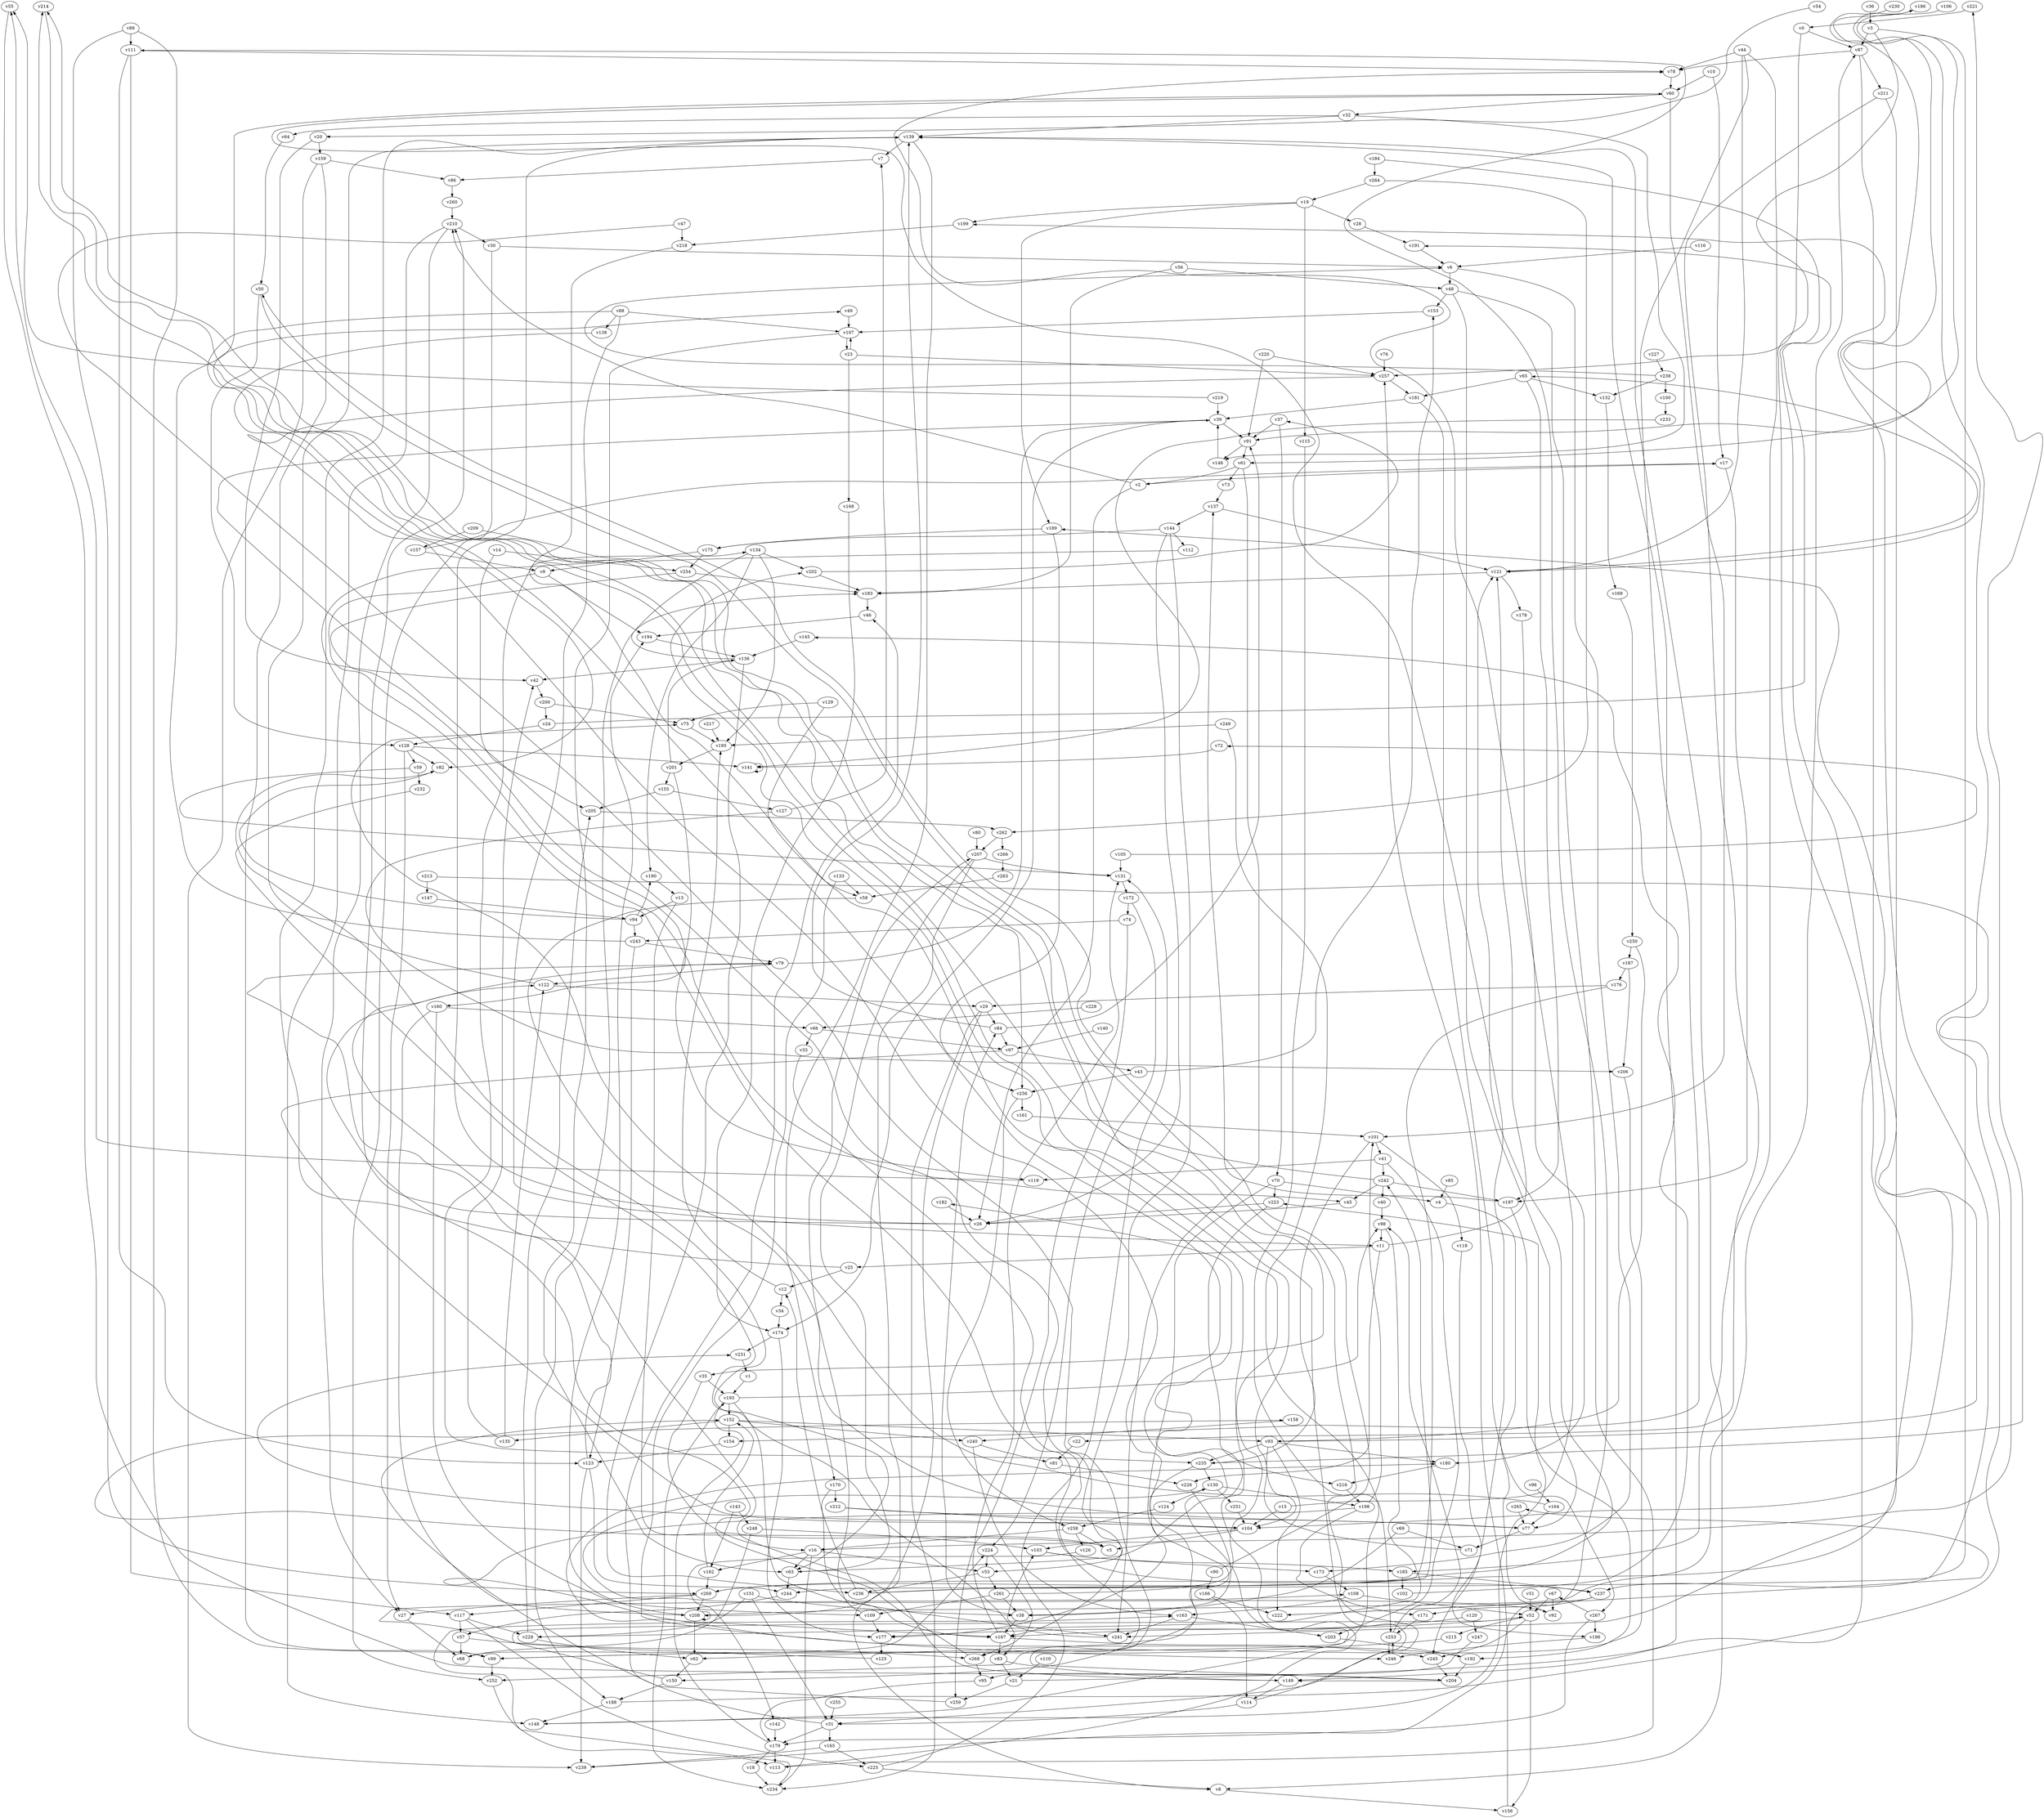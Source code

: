 // Benchmark game 392 - 270 vertices
// time_bound: 29
// targets: v119
digraph G {
    v0 [name="v0", player=1];
    v1 [name="v1", player=0];
    v2 [name="v2", player=1];
    v3 [name="v3", player=0];
    v4 [name="v4", player=0];
    v5 [name="v5", player=1];
    v6 [name="v6", player=0];
    v7 [name="v7", player=0];
    v8 [name="v8", player=1];
    v9 [name="v9", player=0];
    v10 [name="v10", player=0];
    v11 [name="v11", player=0];
    v12 [name="v12", player=1];
    v13 [name="v13", player=0];
    v14 [name="v14", player=1];
    v15 [name="v15", player=0];
    v16 [name="v16", player=1];
    v17 [name="v17", player=1];
    v18 [name="v18", player=1];
    v19 [name="v19", player=0];
    v20 [name="v20", player=1];
    v21 [name="v21", player=1];
    v22 [name="v22", player=0];
    v23 [name="v23", player=0];
    v24 [name="v24", player=0];
    v25 [name="v25", player=1];
    v26 [name="v26", player=1];
    v27 [name="v27", player=1];
    v28 [name="v28", player=1];
    v29 [name="v29", player=1];
    v30 [name="v30", player=1];
    v31 [name="v31", player=0];
    v32 [name="v32", player=0];
    v33 [name="v33", player=0];
    v34 [name="v34", player=1];
    v35 [name="v35", player=0];
    v36 [name="v36", player=0];
    v37 [name="v37", player=0];
    v38 [name="v38", player=0];
    v39 [name="v39", player=0];
    v40 [name="v40", player=1];
    v41 [name="v41", player=1];
    v42 [name="v42", player=0];
    v43 [name="v43", player=1];
    v44 [name="v44", player=0];
    v45 [name="v45", player=0];
    v46 [name="v46", player=1];
    v47 [name="v47", player=0];
    v48 [name="v48", player=0];
    v49 [name="v49", player=0];
    v50 [name="v50", player=0];
    v51 [name="v51", player=1];
    v52 [name="v52", player=1];
    v53 [name="v53", player=1];
    v54 [name="v54", player=0];
    v55 [name="v55", player=0];
    v56 [name="v56", player=0];
    v57 [name="v57", player=0];
    v58 [name="v58", player=0];
    v59 [name="v59", player=0];
    v60 [name="v60", player=1];
    v61 [name="v61", player=0];
    v62 [name="v62", player=1];
    v63 [name="v63", player=1];
    v64 [name="v64", player=0];
    v65 [name="v65", player=1];
    v66 [name="v66", player=1];
    v67 [name="v67", player=0];
    v68 [name="v68", player=1];
    v69 [name="v69", player=0];
    v70 [name="v70", player=0];
    v71 [name="v71", player=1];
    v72 [name="v72", player=0];
    v73 [name="v73", player=1];
    v74 [name="v74", player=0];
    v75 [name="v75", player=1];
    v76 [name="v76", player=0];
    v77 [name="v77", player=1];
    v78 [name="v78", player=1];
    v79 [name="v79", player=0];
    v80 [name="v80", player=1];
    v81 [name="v81", player=0];
    v82 [name="v82", player=0];
    v83 [name="v83", player=0];
    v84 [name="v84", player=1];
    v85 [name="v85", player=0];
    v86 [name="v86", player=0];
    v87 [name="v87", player=0];
    v88 [name="v88", player=0];
    v89 [name="v89", player=1];
    v90 [name="v90", player=0];
    v91 [name="v91", player=1];
    v92 [name="v92", player=0];
    v93 [name="v93", player=0];
    v94 [name="v94", player=1];
    v95 [name="v95", player=0];
    v96 [name="v96", player=0];
    v97 [name="v97", player=1];
    v98 [name="v98", player=0];
    v99 [name="v99", player=1];
    v100 [name="v100", player=1];
    v101 [name="v101", player=1];
    v102 [name="v102", player=1];
    v103 [name="v103", player=0];
    v104 [name="v104", player=0];
    v105 [name="v105", player=0];
    v106 [name="v106", player=0];
    v107 [name="v107", player=1];
    v108 [name="v108", player=1];
    v109 [name="v109", player=0];
    v110 [name="v110", player=0];
    v111 [name="v111", player=0];
    v112 [name="v112", player=0];
    v113 [name="v113", player=0];
    v114 [name="v114", player=0];
    v115 [name="v115", player=1];
    v116 [name="v116", player=0];
    v117 [name="v117", player=1];
    v118 [name="v118", player=1];
    v119 [name="v119", player=0, target=1];
    v120 [name="v120", player=0];
    v121 [name="v121", player=0];
    v122 [name="v122", player=1];
    v123 [name="v123", player=0];
    v124 [name="v124", player=1];
    v125 [name="v125", player=0];
    v126 [name="v126", player=1];
    v127 [name="v127", player=0];
    v128 [name="v128", player=1];
    v129 [name="v129", player=1];
    v130 [name="v130", player=0];
    v131 [name="v131", player=1];
    v132 [name="v132", player=0];
    v133 [name="v133", player=1];
    v134 [name="v134", player=1];
    v135 [name="v135", player=1];
    v136 [name="v136", player=0];
    v137 [name="v137", player=0];
    v138 [name="v138", player=0];
    v139 [name="v139", player=0];
    v140 [name="v140", player=0];
    v141 [name="v141", player=1];
    v142 [name="v142", player=0];
    v143 [name="v143", player=1];
    v144 [name="v144", player=1];
    v145 [name="v145", player=0];
    v146 [name="v146", player=0];
    v147 [name="v147", player=1];
    v148 [name="v148", player=0];
    v149 [name="v149", player=1];
    v150 [name="v150", player=0];
    v151 [name="v151", player=0];
    v152 [name="v152", player=1];
    v153 [name="v153", player=1];
    v154 [name="v154", player=0];
    v155 [name="v155", player=0];
    v156 [name="v156", player=0];
    v157 [name="v157", player=0];
    v158 [name="v158", player=1];
    v159 [name="v159", player=0];
    v160 [name="v160", player=0];
    v161 [name="v161", player=1];
    v162 [name="v162", player=0];
    v163 [name="v163", player=1];
    v164 [name="v164", player=0];
    v165 [name="v165", player=1];
    v166 [name="v166", player=1];
    v167 [name="v167", player=0];
    v168 [name="v168", player=1];
    v169 [name="v169", player=0];
    v170 [name="v170", player=1];
    v171 [name="v171", player=1];
    v172 [name="v172", player=0];
    v173 [name="v173", player=1];
    v174 [name="v174", player=1];
    v175 [name="v175", player=1];
    v176 [name="v176", player=1];
    v177 [name="v177", player=0];
    v178 [name="v178", player=1];
    v179 [name="v179", player=0];
    v180 [name="v180", player=1];
    v181 [name="v181", player=0];
    v182 [name="v182", player=1];
    v183 [name="v183", player=1];
    v184 [name="v184", player=1];
    v185 [name="v185", player=1];
    v186 [name="v186", player=1];
    v187 [name="v187", player=1];
    v188 [name="v188", player=1];
    v189 [name="v189", player=1];
    v190 [name="v190", player=0];
    v191 [name="v191", player=0];
    v192 [name="v192", player=1];
    v193 [name="v193", player=1];
    v194 [name="v194", player=1];
    v195 [name="v195", player=1];
    v196 [name="v196", player=1];
    v197 [name="v197", player=1];
    v198 [name="v198", player=1];
    v199 [name="v199", player=1];
    v200 [name="v200", player=0];
    v201 [name="v201", player=0];
    v202 [name="v202", player=0];
    v203 [name="v203", player=0];
    v204 [name="v204", player=0];
    v205 [name="v205", player=1];
    v206 [name="v206", player=1];
    v207 [name="v207", player=1];
    v208 [name="v208", player=1];
    v209 [name="v209", player=0];
    v210 [name="v210", player=0];
    v211 [name="v211", player=0];
    v212 [name="v212", player=0];
    v213 [name="v213", player=1];
    v214 [name="v214", player=0];
    v215 [name="v215", player=1];
    v216 [name="v216", player=1];
    v217 [name="v217", player=1];
    v218 [name="v218", player=0];
    v219 [name="v219", player=1];
    v220 [name="v220", player=1];
    v221 [name="v221", player=1];
    v222 [name="v222", player=1];
    v223 [name="v223", player=0];
    v224 [name="v224", player=1];
    v225 [name="v225", player=0];
    v226 [name="v226", player=0];
    v227 [name="v227", player=0];
    v228 [name="v228", player=1];
    v229 [name="v229", player=1];
    v230 [name="v230", player=1];
    v231 [name="v231", player=1];
    v232 [name="v232", player=0];
    v233 [name="v233", player=1];
    v234 [name="v234", player=1];
    v235 [name="v235", player=1];
    v236 [name="v236", player=0];
    v237 [name="v237", player=1];
    v238 [name="v238", player=1];
    v239 [name="v239", player=0];
    v240 [name="v240", player=1];
    v241 [name="v241", player=0];
    v242 [name="v242", player=0];
    v243 [name="v243", player=0];
    v244 [name="v244", player=0];
    v245 [name="v245", player=1];
    v246 [name="v246", player=1];
    v247 [name="v247", player=1];
    v248 [name="v248", player=1];
    v249 [name="v249", player=0];
    v250 [name="v250", player=1];
    v251 [name="v251", player=0];
    v252 [name="v252", player=0];
    v253 [name="v253", player=0];
    v254 [name="v254", player=0];
    v255 [name="v255", player=1];
    v256 [name="v256", player=0];
    v257 [name="v257", player=1];
    v258 [name="v258", player=0];
    v259 [name="v259", player=0];
    v260 [name="v260", player=1];
    v261 [name="v261", player=0];
    v262 [name="v262", player=1];
    v263 [name="v263", player=1];
    v264 [name="v264", player=0];
    v265 [name="v265", player=1];
    v266 [name="v266", player=1];
    v267 [name="v267", player=0];
    v268 [name="v268", player=0];
    v269 [name="v269", player=1];

    v0 -> v257;
    v1 -> v193;
    v2 -> v210;
    v3 -> v269 [constraint="t mod 3 == 1"];
    v4 -> v92 [constraint="t mod 3 == 1"];
    v5 -> v158 [constraint="t mod 3 == 0"];
    v6 -> v173;
    v7 -> v86;
    v8 -> v156;
    v9 -> v45 [constraint="t < 5"];
    v10 -> v60;
    v11 -> v25;
    v12 -> v195;
    v13 -> v5;
    v14 -> v205;
    v15 -> v78 [constraint="t < 13"];
    v16 -> v162;
    v17 -> v2;
    v18 -> v234;
    v19 -> v115;
    v20 -> v159;
    v21 -> v139;
    v22 -> v81;
    v23 -> v168;
    v24 -> v191 [constraint="t >= 1"];
    v25 -> v12;
    v26 -> v210;
    v27 -> v68;
    v28 -> v191;
    v29 -> v84;
    v30 -> v252;
    v31 -> v152 [constraint="t < 15"];
    v32 -> v139;
    v33 -> v252 [constraint="t < 12"];
    v34 -> v174;
    v35 -> v16;
    v36 -> v3;
    v37 -> v70;
    v38 -> v167;
    v39 -> v167 [constraint="t mod 4 == 1"];
    v40 -> v98;
    v41 -> v203;
    v42 -> v200;
    v43 -> v256;
    v44 -> v154 [constraint="t mod 4 == 0"];
    v45 -> v26;
    v46 -> v194;
    v47 -> v204 [constraint="t mod 5 == 2"];
    v48 -> v113;
    v49 -> v107;
    v50 -> v31 [constraint="t mod 2 == 0"];
    v51 -> v52;
    v52 -> v177;
    v53 -> v236;
    v54 -> v20 [constraint="t >= 2"];
    v55 -> v204 [constraint="t mod 2 == 0"];
    v56 -> v48;
    v57 -> v268;
    v58 -> v77 [constraint="t >= 1"];
    v59 -> v131 [constraint="t >= 4"];
    v60 -> v196 [constraint="t mod 5 == 2"];
    v61 -> v73;
    v62 -> v150;
    v63 -> v182 [constraint="t < 12"];
    v64 -> v50;
    v65 -> v197;
    v66 -> v33;
    v67 -> v52;
    v68 -> v224 [constraint="t < 13"];
    v69 -> v71;
    v70 -> v223;
    v71 -> v49 [constraint="t >= 2"];
    v72 -> v141;
    v73 -> v137;
    v74 -> v259;
    v75 -> v195;
    v76 -> v257;
    v77 -> v71;
    v78 -> v60;
    v79 -> v39;
    v80 -> v207;
    v81 -> v226;
    v82 -> v63 [constraint="t < 10"];
    v83 -> v149;
    v84 -> v139;
    v85 -> v4;
    v86 -> v260;
    v87 -> v149;
    v88 -> v148 [constraint="t mod 4 == 1"];
    v89 -> v99;
    v90 -> v50 [constraint="t mod 5 == 1"];
    v91 -> v146;
    v92 -> v130 [constraint="t mod 3 == 1"];
    v93 -> v189 [constraint="t mod 5 == 1"];
    v94 -> v82 [constraint="t >= 5"];
    v95 -> v179 [constraint="t < 14"];
    v96 -> v164;
    v97 -> v104 [constraint="t >= 5"];
    v98 -> v229;
    v99 -> v252;
    v100 -> v233;
    v101 -> v41;
    v102 -> v145 [constraint="t < 12"];
    v103 -> v173;
    v104 -> v231 [constraint="t < 10"];
    v105 -> v72 [constraint="t >= 5"];
    v106 -> v91 [constraint="t mod 3 == 2"];
    v107 -> v23;
    v108 -> v163;
    v109 -> v207;
    v110 -> v21;
    v111 -> v78;
    v112 -> v237 [constraint="t < 7"];
    v113 -> v134 [constraint="t mod 4 == 2"];
    v114 -> v214 [constraint="t < 6"];
    v115 -> v253;
    v116 -> v6;
    v117 -> v225;
    v118 -> v245;
    v119 -> v55 [constraint="t >= 1"];
    v120 -> v247;
    v121 -> v65 [constraint="t < 9"];
    v122 -> v139;
    v123 -> v79 [constraint="t >= 3"];
    v124 -> v258;
    v125 -> v52 [constraint="t mod 5 == 0"];
    v126 -> v142 [constraint="t >= 1"];
    v127 -> v206 [constraint="t mod 5 == 2"];
    v128 -> v59;
    v129 -> v75;
    v130 -> v124;
    v131 -> v172;
    v132 -> v169;
    v133 -> v246;
    v134 -> v202;
    v135 -> v42;
    v136 -> v183 [constraint="t < 13"];
    v137 -> v144;
    v138 -> v82 [constraint="t mod 5 == 1"];
    v139 -> v170;
    v140 -> v97;
    v141 -> v141;
    v142 -> v179;
    v143 -> v248;
    v144 -> v175;
    v145 -> v136;
    v146 -> v39;
    v147 -> v94;
    v148 -> v223 [constraint="t mod 5 == 0"];
    v149 -> v79 [constraint="t < 9"];
    v150 -> v108 [constraint="t >= 2"];
    v151 -> v38;
    v152 -> v93;
    v153 -> v107;
    v154 -> v123;
    v155 -> v127;
    v156 -> v257;
    v157 -> v17 [constraint="t mod 4 == 1"];
    v158 -> v240;
    v159 -> v86;
    v160 -> v208;
    v161 -> v101;
    v162 -> v152;
    v163 -> v203;
    v164 -> v75 [constraint="t >= 1"];
    v165 -> v225;
    v166 -> v114;
    v167 -> v131;
    v168 -> v174;
    v169 -> v250;
    v170 -> v241;
    v171 -> v253;
    v172 -> v224;
    v173 -> v108;
    v174 -> v231;
    v175 -> v254;
    v176 -> v244 [constraint="t < 13"];
    v177 -> v125;
    v178 -> v180;
    v179 -> v193;
    v180 -> v216;
    v181 -> v267;
    v182 -> v26;
    v183 -> v46;
    v184 -> v104 [constraint="t >= 2"];
    v185 -> v102;
    v186 -> v61 [constraint="t < 12"];
    v187 -> v176;
    v188 -> v186 [constraint="t mod 2 == 0"];
    v189 -> v256;
    v190 -> v13;
    v191 -> v6;
    v192 -> v180 [constraint="t mod 4 == 2"];
    v193 -> v98;
    v194 -> v136;
    v195 -> v201;
    v196 -> v246;
    v197 -> v192;
    v198 -> v167 [constraint="t >= 5"];
    v199 -> v218;
    v200 -> v75;
    v201 -> v136;
    v202 -> v37 [constraint="t >= 5"];
    v203 -> v192;
    v204 -> v149 [constraint="t < 6"];
    v205 -> v262;
    v206 -> v268;
    v207 -> v63;
    v208 -> v62;
    v209 -> v35 [constraint="t < 12"];
    v210 -> v27;
    v211 -> v22 [constraint="t >= 1"];
    v212 -> v77;
    v213 -> v16 [constraint="t >= 3"];
    v214 -> v256 [constraint="t mod 2 == 1"];
    v215 -> v99;
    v216 -> v198 [constraint="t < 6"];
    v217 -> v195;
    v218 -> v235;
    v219 -> v55 [constraint="t < 9"];
    v220 -> v91;
    v221 -> v0 [constraint="t mod 2 == 0"];
    v222 -> v265 [constraint="t >= 1"];
    v223 -> v216;
    v224 -> v53;
    v225 -> v8;
    v226 -> v38;
    v227 -> v238;
    v228 -> v66;
    v229 -> v62;
    v230 -> v121 [constraint="t < 13"];
    v231 -> v1;
    v232 -> v83 [constraint="t >= 4"];
    v233 -> v141 [constraint="t mod 3 == 1"];
    v234 -> v163 [constraint="t < 7"];
    v235 -> v221 [constraint="t >= 5"];
    v236 -> v199 [constraint="t mod 4 == 1"];
    v237 -> v222;
    v238 -> v6 [constraint="t mod 5 == 3"];
    v239 -> v111 [constraint="t mod 5 == 2"];
    v240 -> v163;
    v241 -> v103;
    v242 -> v214 [constraint="t < 15"];
    v243 -> v79;
    v244 -> v57 [constraint="t mod 4 == 3"];
    v245 -> v204;
    v246 -> v253;
    v247 -> v95;
    v248 -> v68;
    v249 -> v195;
    v250 -> v93;
    v251 -> v104;
    v252 -> v113;
    v253 -> v246;
    v254 -> v160 [constraint="t mod 2 == 1"];
    v255 -> v31;
    v256 -> v161;
    v257 -> v150 [constraint="t >= 3"];
    v258 -> v126;
    v259 -> v46;
    v260 -> v210;
    v261 -> v202 [constraint="t mod 4 == 3"];
    v262 -> v207;
    v263 -> v58;
    v264 -> v262;
    v265 -> v77;
    v266 -> v263;
    v267 -> v67 [constraint="t < 14"];
    v268 -> v122 [constraint="t mod 5 == 1"];
    v269 -> v121;
    v101 -> v118;
    v134 -> v195;
    v144 -> v26;
    v179 -> v18;
    v128 -> v141;
    v50 -> v128;
    v93 -> v222;
    v167 -> v83;
    v188 -> v148;
    v26 -> v139;
    v208 -> v87;
    v150 -> v188;
    v89 -> v111;
    v130 -> v251;
    v88 -> v138;
    v151 -> v229;
    v38 -> v84;
    v61 -> v241;
    v12 -> v34;
    v264 -> v19;
    v57 -> v68;
    v139 -> v8;
    v9 -> v194;
    v107 -> v63;
    v88 -> v107;
    v6 -> v48;
    v41 -> v242;
    v248 -> v103;
    v121 -> v178;
    v43 -> v153;
    v220 -> v257;
    v240 -> v81;
    v187 -> v206;
    v2 -> v26;
    v65 -> v132;
    v208 -> v194;
    v242 -> v40;
    v152 -> v154;
    v175 -> v9;
    v93 -> v235;
    v44 -> v121;
    v24 -> v128;
    v249 -> v99;
    v60 -> v101;
    v256 -> v258;
    v235 -> v130;
    v35 -> v193;
    v122 -> v29;
    v179 -> v113;
    v69 -> v38;
    v155 -> v205;
    v117 -> v229;
    v111 -> v117;
    v152 -> v135;
    v210 -> v30;
    v20 -> v42;
    v200 -> v24;
    v105 -> v131;
    v90 -> v166;
    v128 -> v82;
    v93 -> v104;
    v229 -> v205;
    v44 -> v185;
    v137 -> v121;
    v269 -> v117;
    v84 -> v91;
    v79 -> v122;
    v31 -> v165;
    v52 -> v245;
    v207 -> v8;
    v70 -> v4;
    v74 -> v243;
    v123 -> v239;
    v29 -> v234;
    v3 -> v87;
    v184 -> v264;
    v160 -> v109;
    v63 -> v244;
    v65 -> v181;
    v172 -> v74;
    v94 -> v190;
    v201 -> v119;
    v84 -> v97;
    v0 -> v87;
    v47 -> v218;
    v208 -> v208;
    v117 -> v57;
    v198 -> v171;
    v242 -> v197;
    v89 -> v269;
    v181 -> v39;
    v123 -> v244;
    v185 -> v237;
    v31 -> v179;
    v166 -> v222;
    v87 -> v211;
    v23 -> v107;
    v21 -> v259;
    v11 -> v226;
    v48 -> v77;
    v44 -> v78;
    v198 -> v101;
    v104 -> v5;
    v134 -> v190;
    v224 -> v268;
    v170 -> v212;
    v261 -> v38;
    v103 -> v185;
    v262 -> v266;
    v212 -> v104;
    v258 -> v16;
    v32 -> v146;
    v269 -> v208;
    v237 -> v171;
    v133 -> v58;
    v15 -> v104;
    v139 -> v7;
    v165 -> v239;
    v223 -> v26;
    v11 -> v121;
    v60 -> v32;
    v210 -> v148;
    v136 -> v236;
    v93 -> v180;
    v37 -> v91;
    v3 -> v237;
    v128 -> v27;
    v120 -> v167;
    v41 -> v119;
    v159 -> v99;
    v52 -> v215;
    v129 -> v58;
    v157 -> v9;
    v211 -> v241;
    v257 -> v181;
    v135 -> v122;
    v236 -> v12;
    v19 -> v28;
    v16 -> v63;
    v197 -> v137;
    v104 -> v103;
    v91 -> v61;
    v108 -> v52;
    v134 -> v188;
    v143 -> v162;
    v176 -> v29;
    v163 -> v241;
    v61 -> v2;
    v30 -> v6;
    v144 -> v53;
    v16 -> v234;
    v192 -> v204;
    v14 -> v254;
    v254 -> v183;
    v17 -> v197;
    v193 -> v234;
    v23 -> v257;
    v127 -> v7;
    v269 -> v27;
    v236 -> v242;
    v267 -> v179;
    v238 -> v100;
    v67 -> v92;
    v174 -> v177;
    v243 -> v123;
    v111 -> v123;
    v209 -> v157;
    v59 -> v232;
    v258 -> v5;
    v70 -> v177;
    v32 -> v64;
    v149 -> v114;
    v225 -> v131;
    v114 -> v31;
    v136 -> v42;
    v167 -> v245;
    v98 -> v11;
    v219 -> v39;
    v151 -> v31;
    v243 -> v60;
    v88 -> v11;
    v16 -> v53;
    v164 -> v77;
    v121 -> v183;
    v193 -> v152;
    v162 -> v269;
    v213 -> v147;
    v25 -> v139;
    v250 -> v187;
    v97 -> v43;
    v238 -> v132;
    v261 -> v109;
    v52 -> v156;
    v39 -> v174;
    v101 -> v235;
    v19 -> v189;
    v235 -> v62;
    v202 -> v183;
    v253 -> v98;
    v13 -> v94;
    v207 -> v131;
    v56 -> v183;
    v66 -> v97;
    v29 -> v208;
    v201 -> v155;
    v267 -> v196;
    v130 -> v198;
    v94 -> v243;
    v48 -> v153;
    v10 -> v17;
    v53 -> v261;
    v189 -> v175;
    v159 -> v239;
    v193 -> v167;
    v242 -> v45;
    v152 -> v240;
    v87 -> v78;
    v83 -> v21;
    v109 -> v177;
    v144 -> v112;
    v39 -> v91;
    v268 -> v95;
    v160 -> v66;
    v19 -> v199;
}
